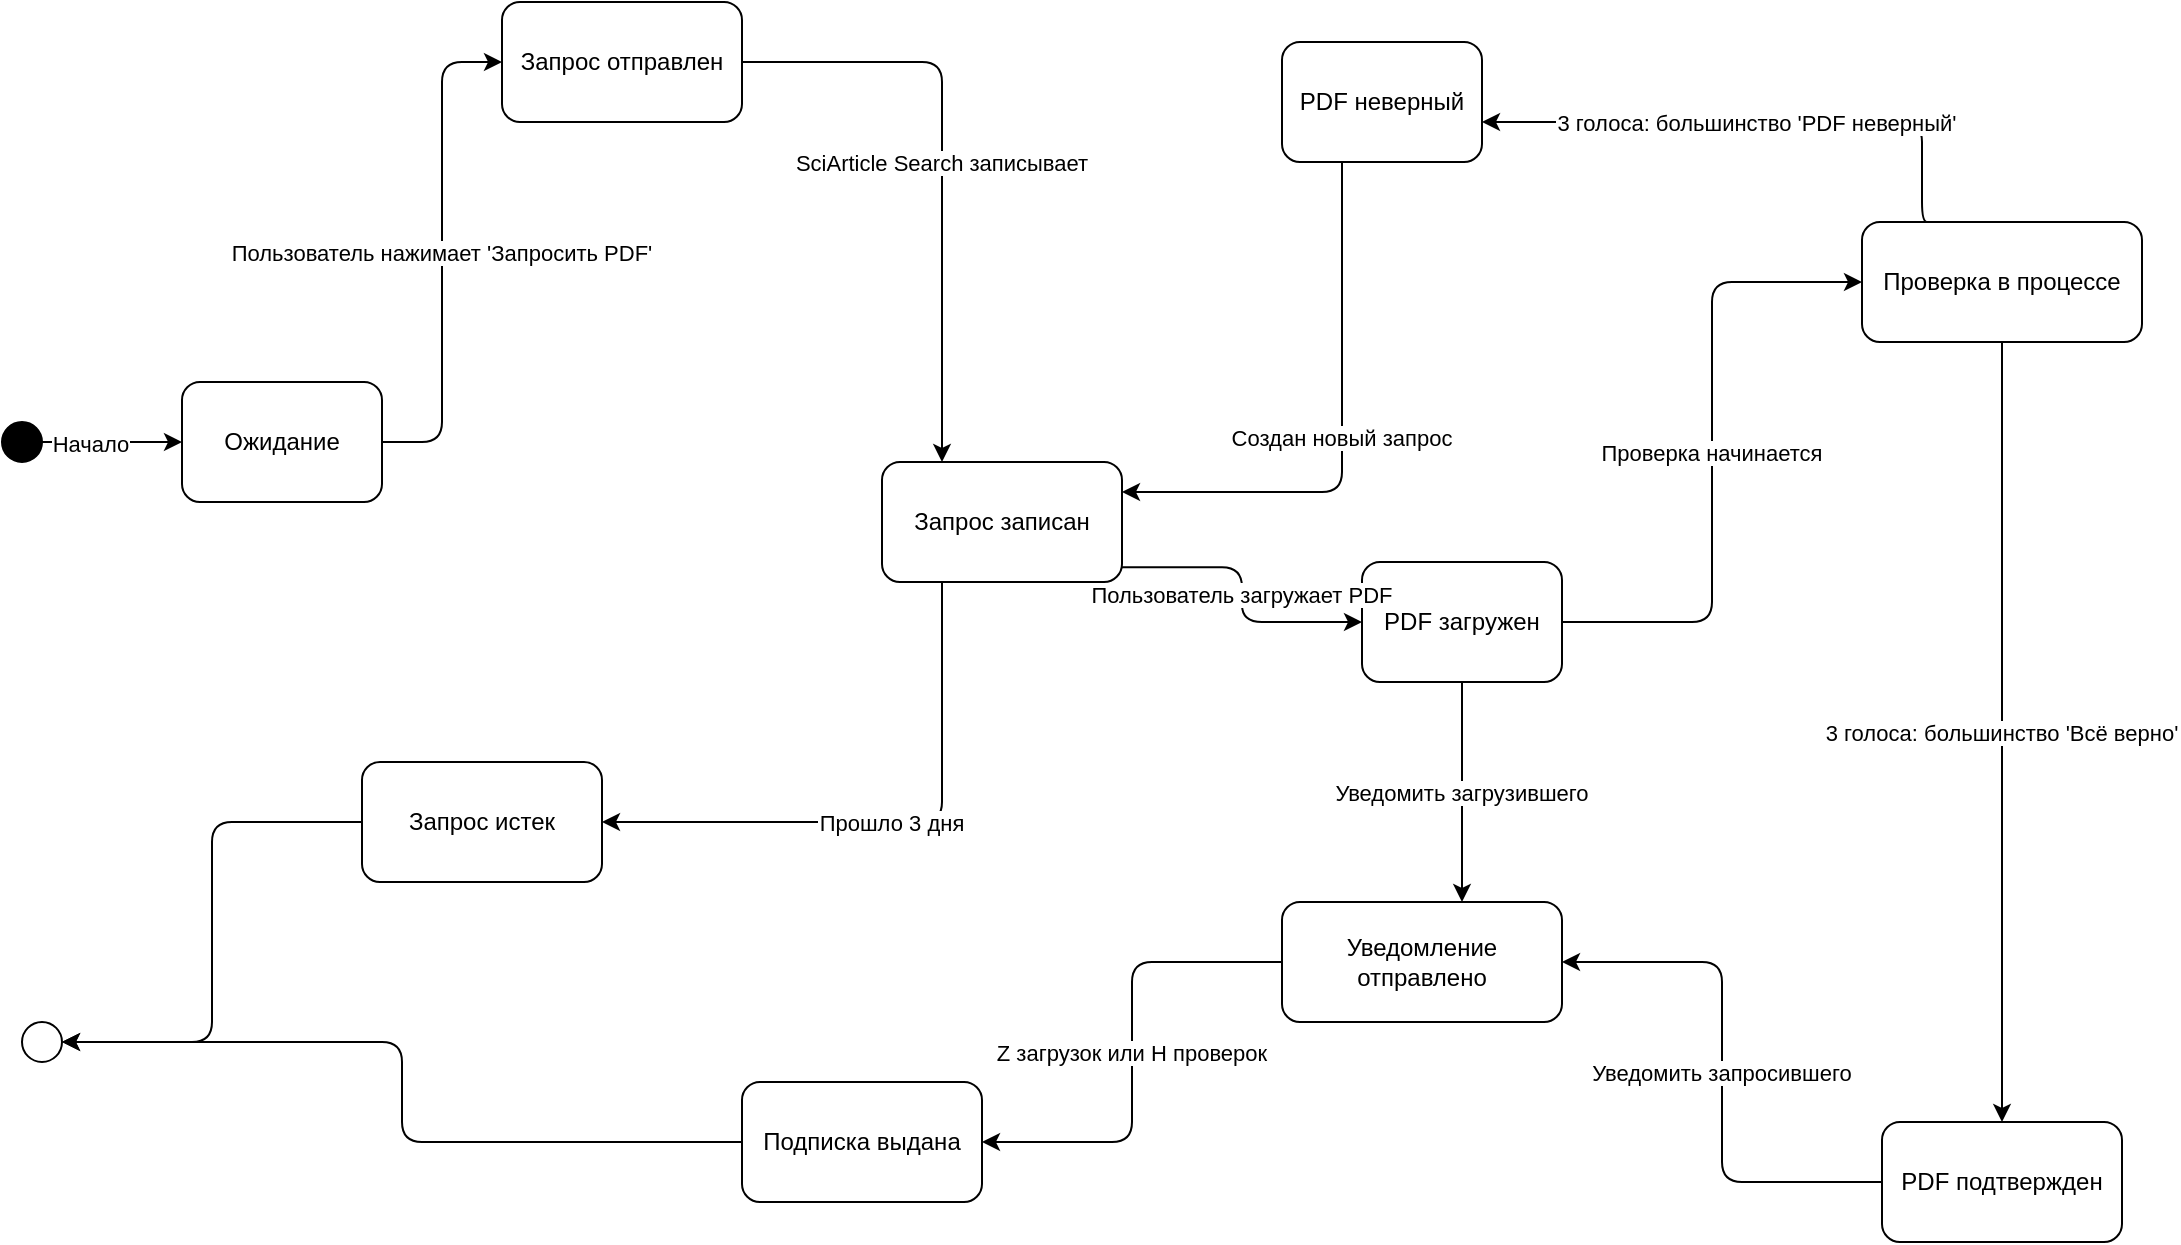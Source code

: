 <mxfile version="26.2.8">
  <diagram name="Диаграмма состояний" id="C0gWR68J1-Fa-Ds4VWpP">
    <mxGraphModel dx="1570" dy="654" grid="1" gridSize="10" guides="1" tooltips="1" connect="1" arrows="1" fold="1" page="1" pageScale="1" pageWidth="827" pageHeight="1169" math="0" shadow="0">
      <root>
        <mxCell id="0" />
        <mxCell id="1" parent="0" />
        <mxCell id="gnXlxyJ7z8m9KeDBMfRp-1" value="" style="shape=ellipse;fillColor=black;strokeColor=black" vertex="1" parent="1">
          <mxGeometry x="20" y="240" width="20" height="20" as="geometry" />
        </mxCell>
        <mxCell id="gnXlxyJ7z8m9KeDBMfRp-2" value="Ожидание" style="rounded=1;whiteSpace=wrap" vertex="1" parent="1">
          <mxGeometry x="110" y="220" width="100" height="60" as="geometry" />
        </mxCell>
        <mxCell id="gnXlxyJ7z8m9KeDBMfRp-3" value="Запрос отправлен" style="rounded=1;whiteSpace=wrap" vertex="1" parent="1">
          <mxGeometry x="270" y="30" width="120" height="60" as="geometry" />
        </mxCell>
        <mxCell id="gnXlxyJ7z8m9KeDBMfRp-4" value="Запрос записан" style="rounded=1;whiteSpace=wrap" vertex="1" parent="1">
          <mxGeometry x="460" y="260" width="120" height="60" as="geometry" />
        </mxCell>
        <mxCell id="gnXlxyJ7z8m9KeDBMfRp-5" value="PDF загружен" style="rounded=1;whiteSpace=wrap" vertex="1" parent="1">
          <mxGeometry x="700" y="310" width="100" height="60" as="geometry" />
        </mxCell>
        <mxCell id="gnXlxyJ7z8m9KeDBMfRp-6" value="Проверка в процессе" style="rounded=1;whiteSpace=wrap" vertex="1" parent="1">
          <mxGeometry x="950" y="140" width="140" height="60" as="geometry" />
        </mxCell>
        <mxCell id="gnXlxyJ7z8m9KeDBMfRp-7" value="PDF подтвержден" style="rounded=1;whiteSpace=wrap" vertex="1" parent="1">
          <mxGeometry x="960" y="590" width="120" height="60" as="geometry" />
        </mxCell>
        <mxCell id="gnXlxyJ7z8m9KeDBMfRp-8" value="PDF неверный" style="rounded=1;whiteSpace=wrap" vertex="1" parent="1">
          <mxGeometry x="660" y="50" width="100" height="60" as="geometry" />
        </mxCell>
        <mxCell id="gnXlxyJ7z8m9KeDBMfRp-9" value="Уведомление отправлено" style="rounded=1;whiteSpace=wrap" vertex="1" parent="1">
          <mxGeometry x="660" y="480" width="140" height="60" as="geometry" />
        </mxCell>
        <mxCell id="gnXlxyJ7z8m9KeDBMfRp-10" value="Подписка выдана" style="rounded=1;whiteSpace=wrap" vertex="1" parent="1">
          <mxGeometry x="390" y="570" width="120" height="60" as="geometry" />
        </mxCell>
        <mxCell id="gnXlxyJ7z8m9KeDBMfRp-11" value="Запрос истек" style="rounded=1;whiteSpace=wrap" vertex="1" parent="1">
          <mxGeometry x="200" y="410" width="120" height="60" as="geometry" />
        </mxCell>
        <mxCell id="gnXlxyJ7z8m9KeDBMfRp-12" value="" style="shape=ellipse;fillColor=none;strokeColor=black;double=1" vertex="1" parent="1">
          <mxGeometry x="30" y="540" width="20" height="20" as="geometry" />
        </mxCell>
        <mxCell id="gnXlxyJ7z8m9KeDBMfRp-13" value="Пользователь нажимает &#39;Запросить PDF&#39;" style="edgeStyle=elbowEdgeStyle;rounded=1" edge="1" parent="1" source="gnXlxyJ7z8m9KeDBMfRp-2" target="gnXlxyJ7z8m9KeDBMfRp-3">
          <mxGeometry relative="1" as="geometry" />
        </mxCell>
        <mxCell id="gnXlxyJ7z8m9KeDBMfRp-14" value="SciArticle Search записывает" style="edgeStyle=elbowEdgeStyle;rounded=1;entryX=0.25;entryY=0;entryDx=0;entryDy=0;" edge="1" parent="1" source="gnXlxyJ7z8m9KeDBMfRp-3" target="gnXlxyJ7z8m9KeDBMfRp-4">
          <mxGeometry relative="1" as="geometry">
            <Array as="points">
              <mxPoint x="490" y="160" />
            </Array>
          </mxGeometry>
        </mxCell>
        <mxCell id="gnXlxyJ7z8m9KeDBMfRp-15" value="Пользователь загружает PDF" style="edgeStyle=elbowEdgeStyle;rounded=1;exitX=1;exitY=0.878;exitDx=0;exitDy=0;exitPerimeter=0;" edge="1" parent="1" source="gnXlxyJ7z8m9KeDBMfRp-4" target="gnXlxyJ7z8m9KeDBMfRp-5">
          <mxGeometry relative="1" as="geometry" />
        </mxCell>
        <mxCell id="gnXlxyJ7z8m9KeDBMfRp-16" value="Проверка начинается" style="edgeStyle=elbowEdgeStyle;rounded=1" edge="1" parent="1" source="gnXlxyJ7z8m9KeDBMfRp-5" target="gnXlxyJ7z8m9KeDBMfRp-6">
          <mxGeometry relative="1" as="geometry" />
        </mxCell>
        <mxCell id="gnXlxyJ7z8m9KeDBMfRp-17" value="3 голоса: большинство &#39;Всё верно&#39;" style="edgeStyle=elbowEdgeStyle;rounded=1" edge="1" parent="1" source="gnXlxyJ7z8m9KeDBMfRp-6" target="gnXlxyJ7z8m9KeDBMfRp-7">
          <mxGeometry relative="1" as="geometry" />
        </mxCell>
        <mxCell id="gnXlxyJ7z8m9KeDBMfRp-18" value="3 голоса: большинство &#39;PDF неверный&#39;" style="edgeStyle=elbowEdgeStyle;rounded=1;exitX=0.25;exitY=0;exitDx=0;exitDy=0;" edge="1" parent="1" source="gnXlxyJ7z8m9KeDBMfRp-6" target="gnXlxyJ7z8m9KeDBMfRp-8">
          <mxGeometry relative="1" as="geometry">
            <Array as="points">
              <mxPoint x="980" y="90" />
            </Array>
          </mxGeometry>
        </mxCell>
        <mxCell id="gnXlxyJ7z8m9KeDBMfRp-19" value="Создан новый запрос" style="edgeStyle=elbowEdgeStyle;rounded=1;entryX=1;entryY=0.25;entryDx=0;entryDy=0;" edge="1" parent="1" source="gnXlxyJ7z8m9KeDBMfRp-8" target="gnXlxyJ7z8m9KeDBMfRp-4">
          <mxGeometry relative="1" as="geometry">
            <mxPoint x="600" y="220" as="sourcePoint" />
            <mxPoint x="500" y="260" as="targetPoint" />
            <Array as="points">
              <mxPoint x="690" y="150" />
            </Array>
          </mxGeometry>
        </mxCell>
        <mxCell id="gnXlxyJ7z8m9KeDBMfRp-20" value="Уведомить запросившего" style="edgeStyle=elbowEdgeStyle;rounded=1" edge="1" parent="1" source="gnXlxyJ7z8m9KeDBMfRp-7" target="gnXlxyJ7z8m9KeDBMfRp-9">
          <mxGeometry relative="1" as="geometry" />
        </mxCell>
        <mxCell id="gnXlxyJ7z8m9KeDBMfRp-21" value="Уведомить загрузившего" style="edgeStyle=elbowEdgeStyle;rounded=1" edge="1" parent="1" source="gnXlxyJ7z8m9KeDBMfRp-5" target="gnXlxyJ7z8m9KeDBMfRp-9">
          <mxGeometry relative="1" as="geometry">
            <mxPoint x="600" y="340" as="sourcePoint" />
            <mxPoint x="600" y="400" as="targetPoint" />
          </mxGeometry>
        </mxCell>
        <mxCell id="gnXlxyJ7z8m9KeDBMfRp-22" value="Z загрузок или H проверок" style="edgeStyle=elbowEdgeStyle;rounded=1" edge="1" parent="1" source="gnXlxyJ7z8m9KeDBMfRp-9" target="gnXlxyJ7z8m9KeDBMfRp-10">
          <mxGeometry relative="1" as="geometry" />
        </mxCell>
        <mxCell id="gnXlxyJ7z8m9KeDBMfRp-23" value="Прошло 3 дня" style="edgeStyle=elbowEdgeStyle;rounded=1;exitX=0.25;exitY=1;exitDx=0;exitDy=0;" edge="1" parent="1" source="gnXlxyJ7z8m9KeDBMfRp-4" target="gnXlxyJ7z8m9KeDBMfRp-11">
          <mxGeometry relative="1" as="geometry">
            <mxPoint x="530" y="370" as="sourcePoint" />
            <Array as="points">
              <mxPoint x="490" y="390" />
            </Array>
          </mxGeometry>
        </mxCell>
        <mxCell id="gnXlxyJ7z8m9KeDBMfRp-24" value="" style="edgeStyle=elbowEdgeStyle;rounded=1" edge="1" parent="1" source="gnXlxyJ7z8m9KeDBMfRp-1" target="gnXlxyJ7z8m9KeDBMfRp-2">
          <mxGeometry relative="1" as="geometry" />
        </mxCell>
        <mxCell id="gnXlxyJ7z8m9KeDBMfRp-27" value="Начало" style="edgeLabel;html=1;align=center;verticalAlign=middle;resizable=0;points=[];" vertex="1" connectable="0" parent="gnXlxyJ7z8m9KeDBMfRp-24">
          <mxGeometry x="-0.309" y="-1" relative="1" as="geometry">
            <mxPoint as="offset" />
          </mxGeometry>
        </mxCell>
        <mxCell id="gnXlxyJ7z8m9KeDBMfRp-25" value="" style="edgeStyle=elbowEdgeStyle;rounded=1" edge="1" parent="1" source="gnXlxyJ7z8m9KeDBMfRp-10" target="gnXlxyJ7z8m9KeDBMfRp-12">
          <mxGeometry relative="1" as="geometry" />
        </mxCell>
        <mxCell id="gnXlxyJ7z8m9KeDBMfRp-26" value="" style="edgeStyle=elbowEdgeStyle;rounded=1" edge="1" parent="1" source="gnXlxyJ7z8m9KeDBMfRp-11" target="gnXlxyJ7z8m9KeDBMfRp-12">
          <mxGeometry relative="1" as="geometry">
            <mxPoint x="400" y="220" as="sourcePoint" />
            <mxPoint x="340" y="400" as="targetPoint" />
          </mxGeometry>
        </mxCell>
      </root>
    </mxGraphModel>
  </diagram>
</mxfile>
